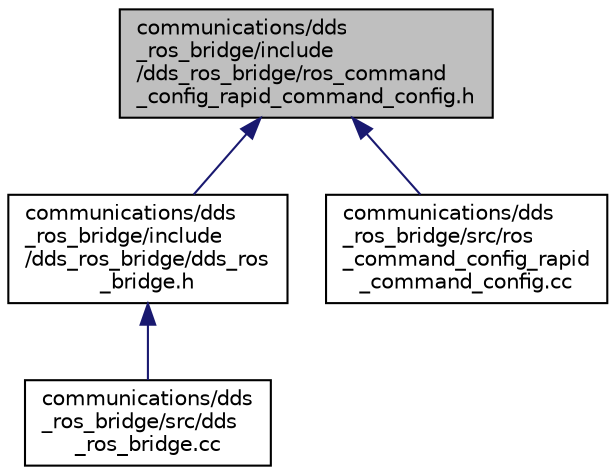 digraph "communications/dds_ros_bridge/include/dds_ros_bridge/ros_command_config_rapid_command_config.h"
{
 // LATEX_PDF_SIZE
  edge [fontname="Helvetica",fontsize="10",labelfontname="Helvetica",labelfontsize="10"];
  node [fontname="Helvetica",fontsize="10",shape=record];
  Node1 [label="communications/dds\l_ros_bridge/include\l/dds_ros_bridge/ros_command\l_config_rapid_command_config.h",height=0.2,width=0.4,color="black", fillcolor="grey75", style="filled", fontcolor="black",tooltip=" "];
  Node1 -> Node2 [dir="back",color="midnightblue",fontsize="10",style="solid",fontname="Helvetica"];
  Node2 [label="communications/dds\l_ros_bridge/include\l/dds_ros_bridge/dds_ros\l_bridge.h",height=0.2,width=0.4,color="black", fillcolor="white", style="filled",URL="$dds__ros__bridge_8h.html",tooltip=" "];
  Node2 -> Node3 [dir="back",color="midnightblue",fontsize="10",style="solid",fontname="Helvetica"];
  Node3 [label="communications/dds\l_ros_bridge/src/dds\l_ros_bridge.cc",height=0.2,width=0.4,color="black", fillcolor="white", style="filled",URL="$dds__ros__bridge_8cc.html",tooltip=" "];
  Node1 -> Node4 [dir="back",color="midnightblue",fontsize="10",style="solid",fontname="Helvetica"];
  Node4 [label="communications/dds\l_ros_bridge/src/ros\l_command_config_rapid\l_command_config.cc",height=0.2,width=0.4,color="black", fillcolor="white", style="filled",URL="$ros__command__config__rapid__command__config_8cc.html",tooltip=" "];
}
